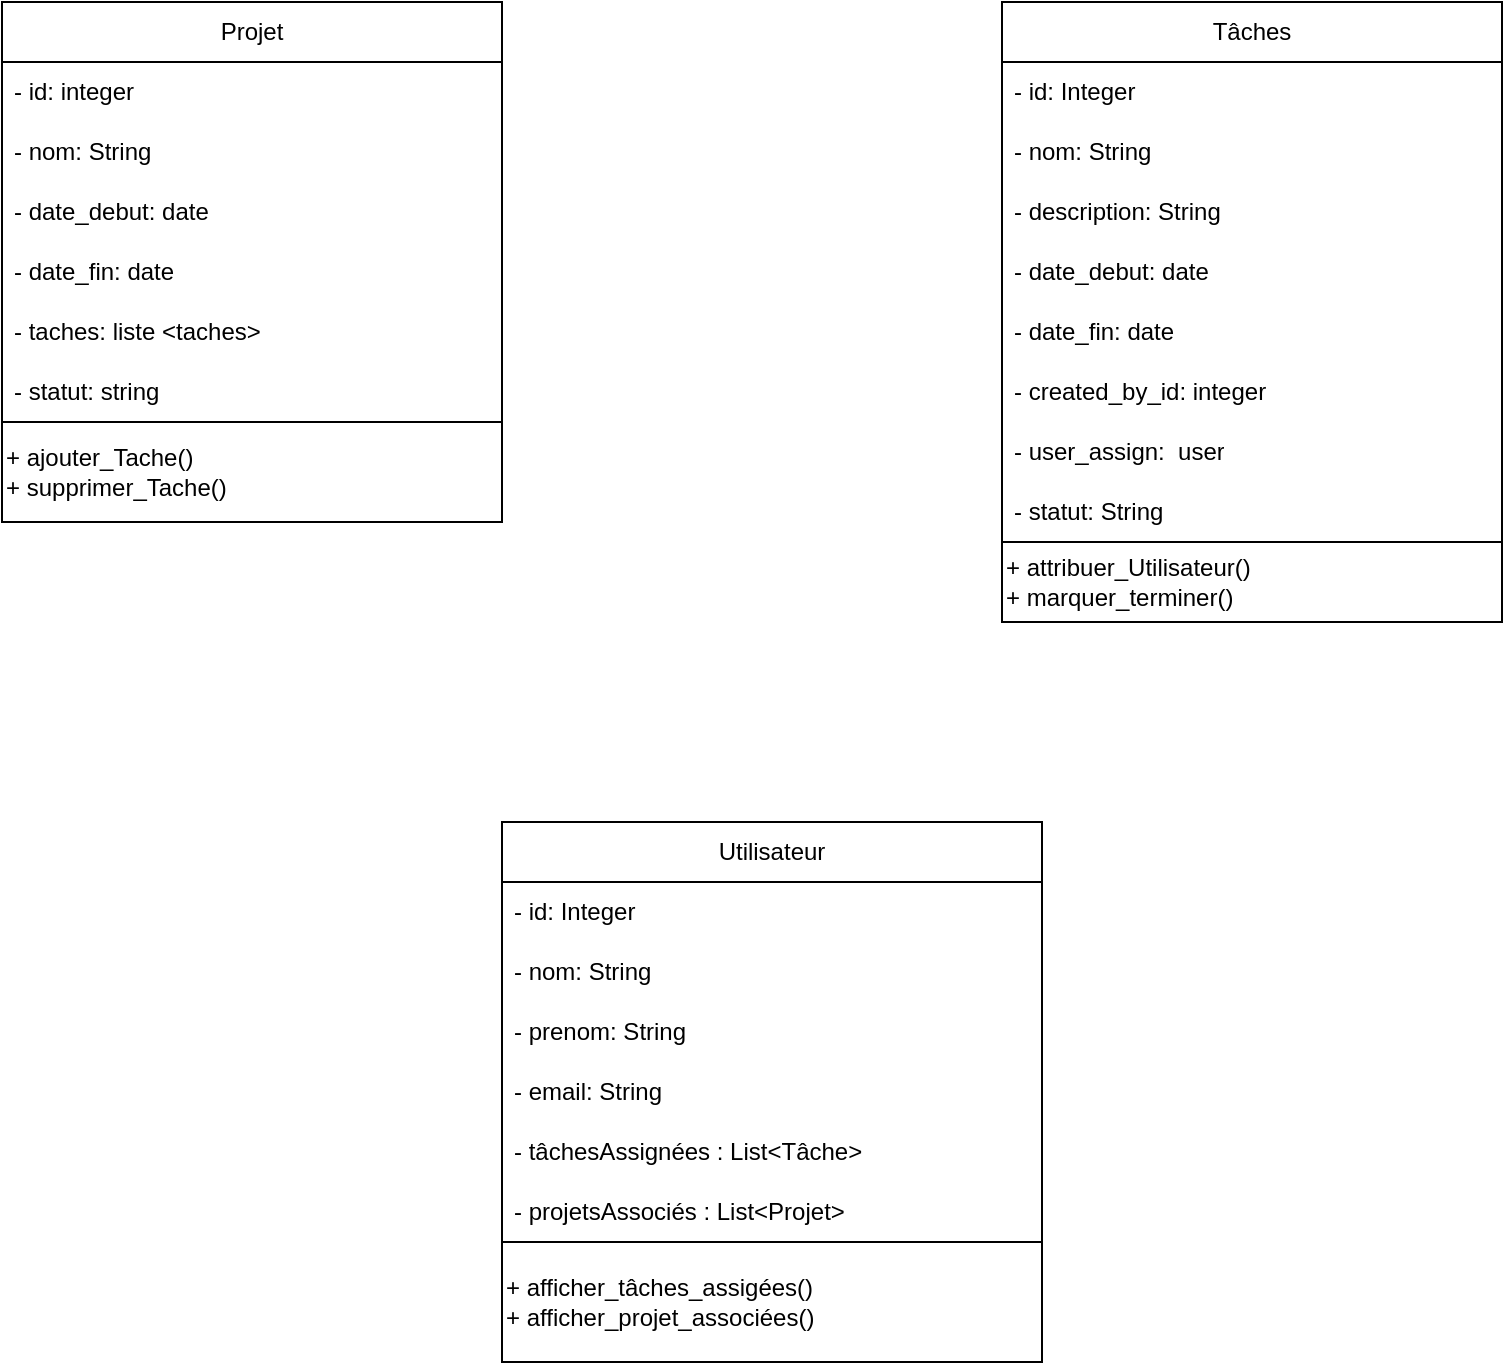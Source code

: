 <mxfile version="22.0.8" type="github">
  <diagram id="C5RBs43oDa-KdzZeNtuy" name="Page-1">
    <mxGraphModel dx="880" dy="444" grid="1" gridSize="10" guides="1" tooltips="1" connect="1" arrows="1" fold="1" page="1" pageScale="1" pageWidth="827" pageHeight="1169" math="0" shadow="0">
      <root>
        <mxCell id="WIyWlLk6GJQsqaUBKTNV-0" />
        <mxCell id="WIyWlLk6GJQsqaUBKTNV-1" parent="WIyWlLk6GJQsqaUBKTNV-0" />
        <mxCell id="RKOmjadD3TRO2tj6LIqJ-9" value="Projet" style="swimlane;fontStyle=0;childLayout=stackLayout;horizontal=1;startSize=30;horizontalStack=0;resizeParent=1;resizeParentMax=0;resizeLast=0;collapsible=1;marginBottom=0;whiteSpace=wrap;html=1;" vertex="1" parent="WIyWlLk6GJQsqaUBKTNV-1">
          <mxGeometry x="50" y="110" width="250" height="210" as="geometry" />
        </mxCell>
        <mxCell id="RKOmjadD3TRO2tj6LIqJ-10" value="- id: integer" style="text;strokeColor=none;fillColor=none;align=left;verticalAlign=middle;spacingLeft=4;spacingRight=4;overflow=hidden;points=[[0,0.5],[1,0.5]];portConstraint=eastwest;rotatable=0;whiteSpace=wrap;html=1;" vertex="1" parent="RKOmjadD3TRO2tj6LIqJ-9">
          <mxGeometry y="30" width="250" height="30" as="geometry" />
        </mxCell>
        <mxCell id="RKOmjadD3TRO2tj6LIqJ-14" value="- nom: String" style="text;strokeColor=none;fillColor=none;align=left;verticalAlign=middle;spacingLeft=4;spacingRight=4;overflow=hidden;points=[[0,0.5],[1,0.5]];portConstraint=eastwest;rotatable=0;whiteSpace=wrap;html=1;" vertex="1" parent="RKOmjadD3TRO2tj6LIqJ-9">
          <mxGeometry y="60" width="250" height="30" as="geometry" />
        </mxCell>
        <mxCell id="RKOmjadD3TRO2tj6LIqJ-15" value="- date_debut: date" style="text;strokeColor=none;fillColor=none;align=left;verticalAlign=middle;spacingLeft=4;spacingRight=4;overflow=hidden;points=[[0,0.5],[1,0.5]];portConstraint=eastwest;rotatable=0;whiteSpace=wrap;html=1;" vertex="1" parent="RKOmjadD3TRO2tj6LIqJ-9">
          <mxGeometry y="90" width="250" height="30" as="geometry" />
        </mxCell>
        <mxCell id="RKOmjadD3TRO2tj6LIqJ-16" value="- date_fin: date" style="text;strokeColor=none;fillColor=none;align=left;verticalAlign=middle;spacingLeft=4;spacingRight=4;overflow=hidden;points=[[0,0.5],[1,0.5]];portConstraint=eastwest;rotatable=0;whiteSpace=wrap;html=1;" vertex="1" parent="RKOmjadD3TRO2tj6LIqJ-9">
          <mxGeometry y="120" width="250" height="30" as="geometry" />
        </mxCell>
        <mxCell id="RKOmjadD3TRO2tj6LIqJ-17" value="- taches: liste &amp;lt;taches&amp;gt;" style="text;strokeColor=none;fillColor=none;align=left;verticalAlign=middle;spacingLeft=4;spacingRight=4;overflow=hidden;points=[[0,0.5],[1,0.5]];portConstraint=eastwest;rotatable=0;whiteSpace=wrap;html=1;" vertex="1" parent="RKOmjadD3TRO2tj6LIqJ-9">
          <mxGeometry y="150" width="250" height="30" as="geometry" />
        </mxCell>
        <mxCell id="RKOmjadD3TRO2tj6LIqJ-20" value="- statut: string" style="text;strokeColor=none;fillColor=none;align=left;verticalAlign=middle;spacingLeft=4;spacingRight=4;overflow=hidden;points=[[0,0.5],[1,0.5]];portConstraint=eastwest;rotatable=0;whiteSpace=wrap;html=1;" vertex="1" parent="RKOmjadD3TRO2tj6LIqJ-9">
          <mxGeometry y="180" width="250" height="30" as="geometry" />
        </mxCell>
        <mxCell id="RKOmjadD3TRO2tj6LIqJ-19" value="+ ajouter_Tache()&lt;br&gt;+ supprimer_Tache()" style="rounded=0;whiteSpace=wrap;html=1;align=left;" vertex="1" parent="WIyWlLk6GJQsqaUBKTNV-1">
          <mxGeometry x="50" y="320" width="250" height="50" as="geometry" />
        </mxCell>
        <mxCell id="RKOmjadD3TRO2tj6LIqJ-21" value="Tâches" style="swimlane;fontStyle=0;childLayout=stackLayout;horizontal=1;startSize=30;horizontalStack=0;resizeParent=1;resizeParentMax=0;resizeLast=0;collapsible=1;marginBottom=0;whiteSpace=wrap;html=1;align=center;" vertex="1" parent="WIyWlLk6GJQsqaUBKTNV-1">
          <mxGeometry x="550" y="110" width="250" height="310" as="geometry" />
        </mxCell>
        <mxCell id="RKOmjadD3TRO2tj6LIqJ-22" value="- id: Integer" style="text;strokeColor=none;fillColor=none;align=left;verticalAlign=middle;spacingLeft=4;spacingRight=4;overflow=hidden;points=[[0,0.5],[1,0.5]];portConstraint=eastwest;rotatable=0;whiteSpace=wrap;html=1;" vertex="1" parent="RKOmjadD3TRO2tj6LIqJ-21">
          <mxGeometry y="30" width="250" height="30" as="geometry" />
        </mxCell>
        <mxCell id="RKOmjadD3TRO2tj6LIqJ-23" value="- nom: String" style="text;strokeColor=none;fillColor=none;align=left;verticalAlign=middle;spacingLeft=4;spacingRight=4;overflow=hidden;points=[[0,0.5],[1,0.5]];portConstraint=eastwest;rotatable=0;whiteSpace=wrap;html=1;" vertex="1" parent="RKOmjadD3TRO2tj6LIqJ-21">
          <mxGeometry y="60" width="250" height="30" as="geometry" />
        </mxCell>
        <mxCell id="RKOmjadD3TRO2tj6LIqJ-24" value="- description: String" style="text;strokeColor=none;fillColor=none;align=left;verticalAlign=middle;spacingLeft=4;spacingRight=4;overflow=hidden;points=[[0,0.5],[1,0.5]];portConstraint=eastwest;rotatable=0;whiteSpace=wrap;html=1;" vertex="1" parent="RKOmjadD3TRO2tj6LIqJ-21">
          <mxGeometry y="90" width="250" height="30" as="geometry" />
        </mxCell>
        <mxCell id="RKOmjadD3TRO2tj6LIqJ-25" value="- date_debut: date" style="text;strokeColor=none;fillColor=none;align=left;verticalAlign=middle;spacingLeft=4;spacingRight=4;overflow=hidden;points=[[0,0.5],[1,0.5]];portConstraint=eastwest;rotatable=0;whiteSpace=wrap;html=1;" vertex="1" parent="RKOmjadD3TRO2tj6LIqJ-21">
          <mxGeometry y="120" width="250" height="30" as="geometry" />
        </mxCell>
        <mxCell id="RKOmjadD3TRO2tj6LIqJ-26" value="- date_fin: date" style="text;strokeColor=none;fillColor=none;align=left;verticalAlign=middle;spacingLeft=4;spacingRight=4;overflow=hidden;points=[[0,0.5],[1,0.5]];portConstraint=eastwest;rotatable=0;whiteSpace=wrap;html=1;" vertex="1" parent="RKOmjadD3TRO2tj6LIqJ-21">
          <mxGeometry y="150" width="250" height="30" as="geometry" />
        </mxCell>
        <mxCell id="RKOmjadD3TRO2tj6LIqJ-28" value="- created_by_id: integer" style="text;strokeColor=none;fillColor=none;align=left;verticalAlign=middle;spacingLeft=4;spacingRight=4;overflow=hidden;points=[[0,0.5],[1,0.5]];portConstraint=eastwest;rotatable=0;whiteSpace=wrap;html=1;" vertex="1" parent="RKOmjadD3TRO2tj6LIqJ-21">
          <mxGeometry y="180" width="250" height="30" as="geometry" />
        </mxCell>
        <mxCell id="RKOmjadD3TRO2tj6LIqJ-27" value="- user_assign:&amp;nbsp; user" style="text;strokeColor=none;fillColor=none;align=left;verticalAlign=middle;spacingLeft=4;spacingRight=4;overflow=hidden;points=[[0,0.5],[1,0.5]];portConstraint=eastwest;rotatable=0;whiteSpace=wrap;html=1;" vertex="1" parent="RKOmjadD3TRO2tj6LIqJ-21">
          <mxGeometry y="210" width="250" height="30" as="geometry" />
        </mxCell>
        <mxCell id="RKOmjadD3TRO2tj6LIqJ-38" value="- statut: String" style="text;strokeColor=none;fillColor=none;align=left;verticalAlign=middle;spacingLeft=4;spacingRight=4;overflow=hidden;points=[[0,0.5],[1,0.5]];portConstraint=eastwest;rotatable=0;whiteSpace=wrap;html=1;" vertex="1" parent="RKOmjadD3TRO2tj6LIqJ-21">
          <mxGeometry y="240" width="250" height="30" as="geometry" />
        </mxCell>
        <mxCell id="RKOmjadD3TRO2tj6LIqJ-29" value="+ attribuer_Utilisateur()&lt;br&gt;+ marquer_terminer()" style="rounded=0;whiteSpace=wrap;html=1;align=left;" vertex="1" parent="RKOmjadD3TRO2tj6LIqJ-21">
          <mxGeometry y="270" width="250" height="40" as="geometry" />
        </mxCell>
        <mxCell id="RKOmjadD3TRO2tj6LIqJ-30" value="Utilisateur" style="swimlane;fontStyle=0;childLayout=stackLayout;horizontal=1;startSize=30;horizontalStack=0;resizeParent=1;resizeParentMax=0;resizeLast=0;collapsible=1;marginBottom=0;whiteSpace=wrap;html=1;" vertex="1" parent="WIyWlLk6GJQsqaUBKTNV-1">
          <mxGeometry x="300" y="520" width="270" height="210" as="geometry" />
        </mxCell>
        <mxCell id="RKOmjadD3TRO2tj6LIqJ-31" value="- id: Integer" style="text;strokeColor=none;fillColor=none;align=left;verticalAlign=middle;spacingLeft=4;spacingRight=4;overflow=hidden;points=[[0,0.5],[1,0.5]];portConstraint=eastwest;rotatable=0;whiteSpace=wrap;html=1;" vertex="1" parent="RKOmjadD3TRO2tj6LIqJ-30">
          <mxGeometry y="30" width="270" height="30" as="geometry" />
        </mxCell>
        <mxCell id="RKOmjadD3TRO2tj6LIqJ-32" value="- nom: String" style="text;strokeColor=none;fillColor=none;align=left;verticalAlign=middle;spacingLeft=4;spacingRight=4;overflow=hidden;points=[[0,0.5],[1,0.5]];portConstraint=eastwest;rotatable=0;whiteSpace=wrap;html=1;" vertex="1" parent="RKOmjadD3TRO2tj6LIqJ-30">
          <mxGeometry y="60" width="270" height="30" as="geometry" />
        </mxCell>
        <mxCell id="RKOmjadD3TRO2tj6LIqJ-33" value="- prenom: String" style="text;strokeColor=none;fillColor=none;align=left;verticalAlign=middle;spacingLeft=4;spacingRight=4;overflow=hidden;points=[[0,0.5],[1,0.5]];portConstraint=eastwest;rotatable=0;whiteSpace=wrap;html=1;" vertex="1" parent="RKOmjadD3TRO2tj6LIqJ-30">
          <mxGeometry y="90" width="270" height="30" as="geometry" />
        </mxCell>
        <mxCell id="RKOmjadD3TRO2tj6LIqJ-34" value="- email: String" style="text;strokeColor=none;fillColor=none;align=left;verticalAlign=middle;spacingLeft=4;spacingRight=4;overflow=hidden;points=[[0,0.5],[1,0.5]];portConstraint=eastwest;rotatable=0;whiteSpace=wrap;html=1;" vertex="1" parent="RKOmjadD3TRO2tj6LIqJ-30">
          <mxGeometry y="120" width="270" height="30" as="geometry" />
        </mxCell>
        <mxCell id="RKOmjadD3TRO2tj6LIqJ-35" value="- tâchesAssignées : List&amp;lt;Tâche&amp;gt;  " style="text;strokeColor=none;fillColor=none;align=left;verticalAlign=middle;spacingLeft=4;spacingRight=4;overflow=hidden;points=[[0,0.5],[1,0.5]];portConstraint=eastwest;rotatable=0;whiteSpace=wrap;html=1;" vertex="1" parent="RKOmjadD3TRO2tj6LIqJ-30">
          <mxGeometry y="150" width="270" height="30" as="geometry" />
        </mxCell>
        <mxCell id="RKOmjadD3TRO2tj6LIqJ-36" value="- projetsAssociés : List&amp;lt;Projet&amp;gt;" style="text;strokeColor=none;fillColor=none;align=left;verticalAlign=middle;spacingLeft=4;spacingRight=4;overflow=hidden;points=[[0,0.5],[1,0.5]];portConstraint=eastwest;rotatable=0;whiteSpace=wrap;html=1;" vertex="1" parent="RKOmjadD3TRO2tj6LIqJ-30">
          <mxGeometry y="180" width="270" height="30" as="geometry" />
        </mxCell>
        <mxCell id="RKOmjadD3TRO2tj6LIqJ-37" value="+ afficher_tâches_assigées()&lt;br&gt;+ afficher_projet_associées()" style="rounded=0;whiteSpace=wrap;html=1;align=left;" vertex="1" parent="WIyWlLk6GJQsqaUBKTNV-1">
          <mxGeometry x="300" y="730" width="270" height="60" as="geometry" />
        </mxCell>
      </root>
    </mxGraphModel>
  </diagram>
</mxfile>
